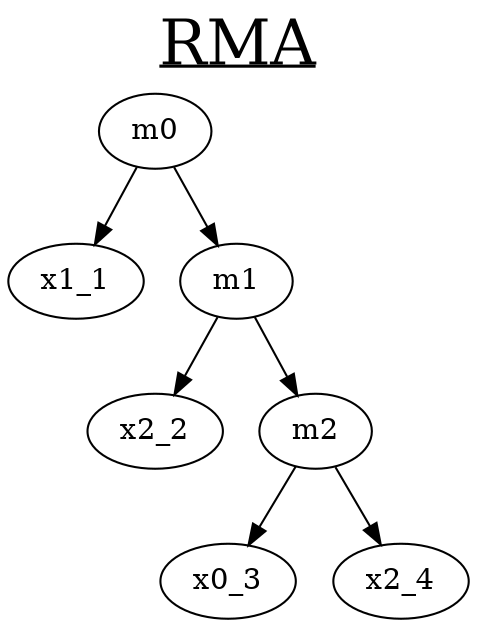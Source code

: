 digraph minmix{
graph [label= <<u>RMA</u>> , labelloc=t, fontsize=30];
m0 -> x1_1 ;
m0 -> m1;
m1 -> x2_2 ;
m1 -> m2;
m2 -> x0_3 ;
m2 -> x2_4;
}